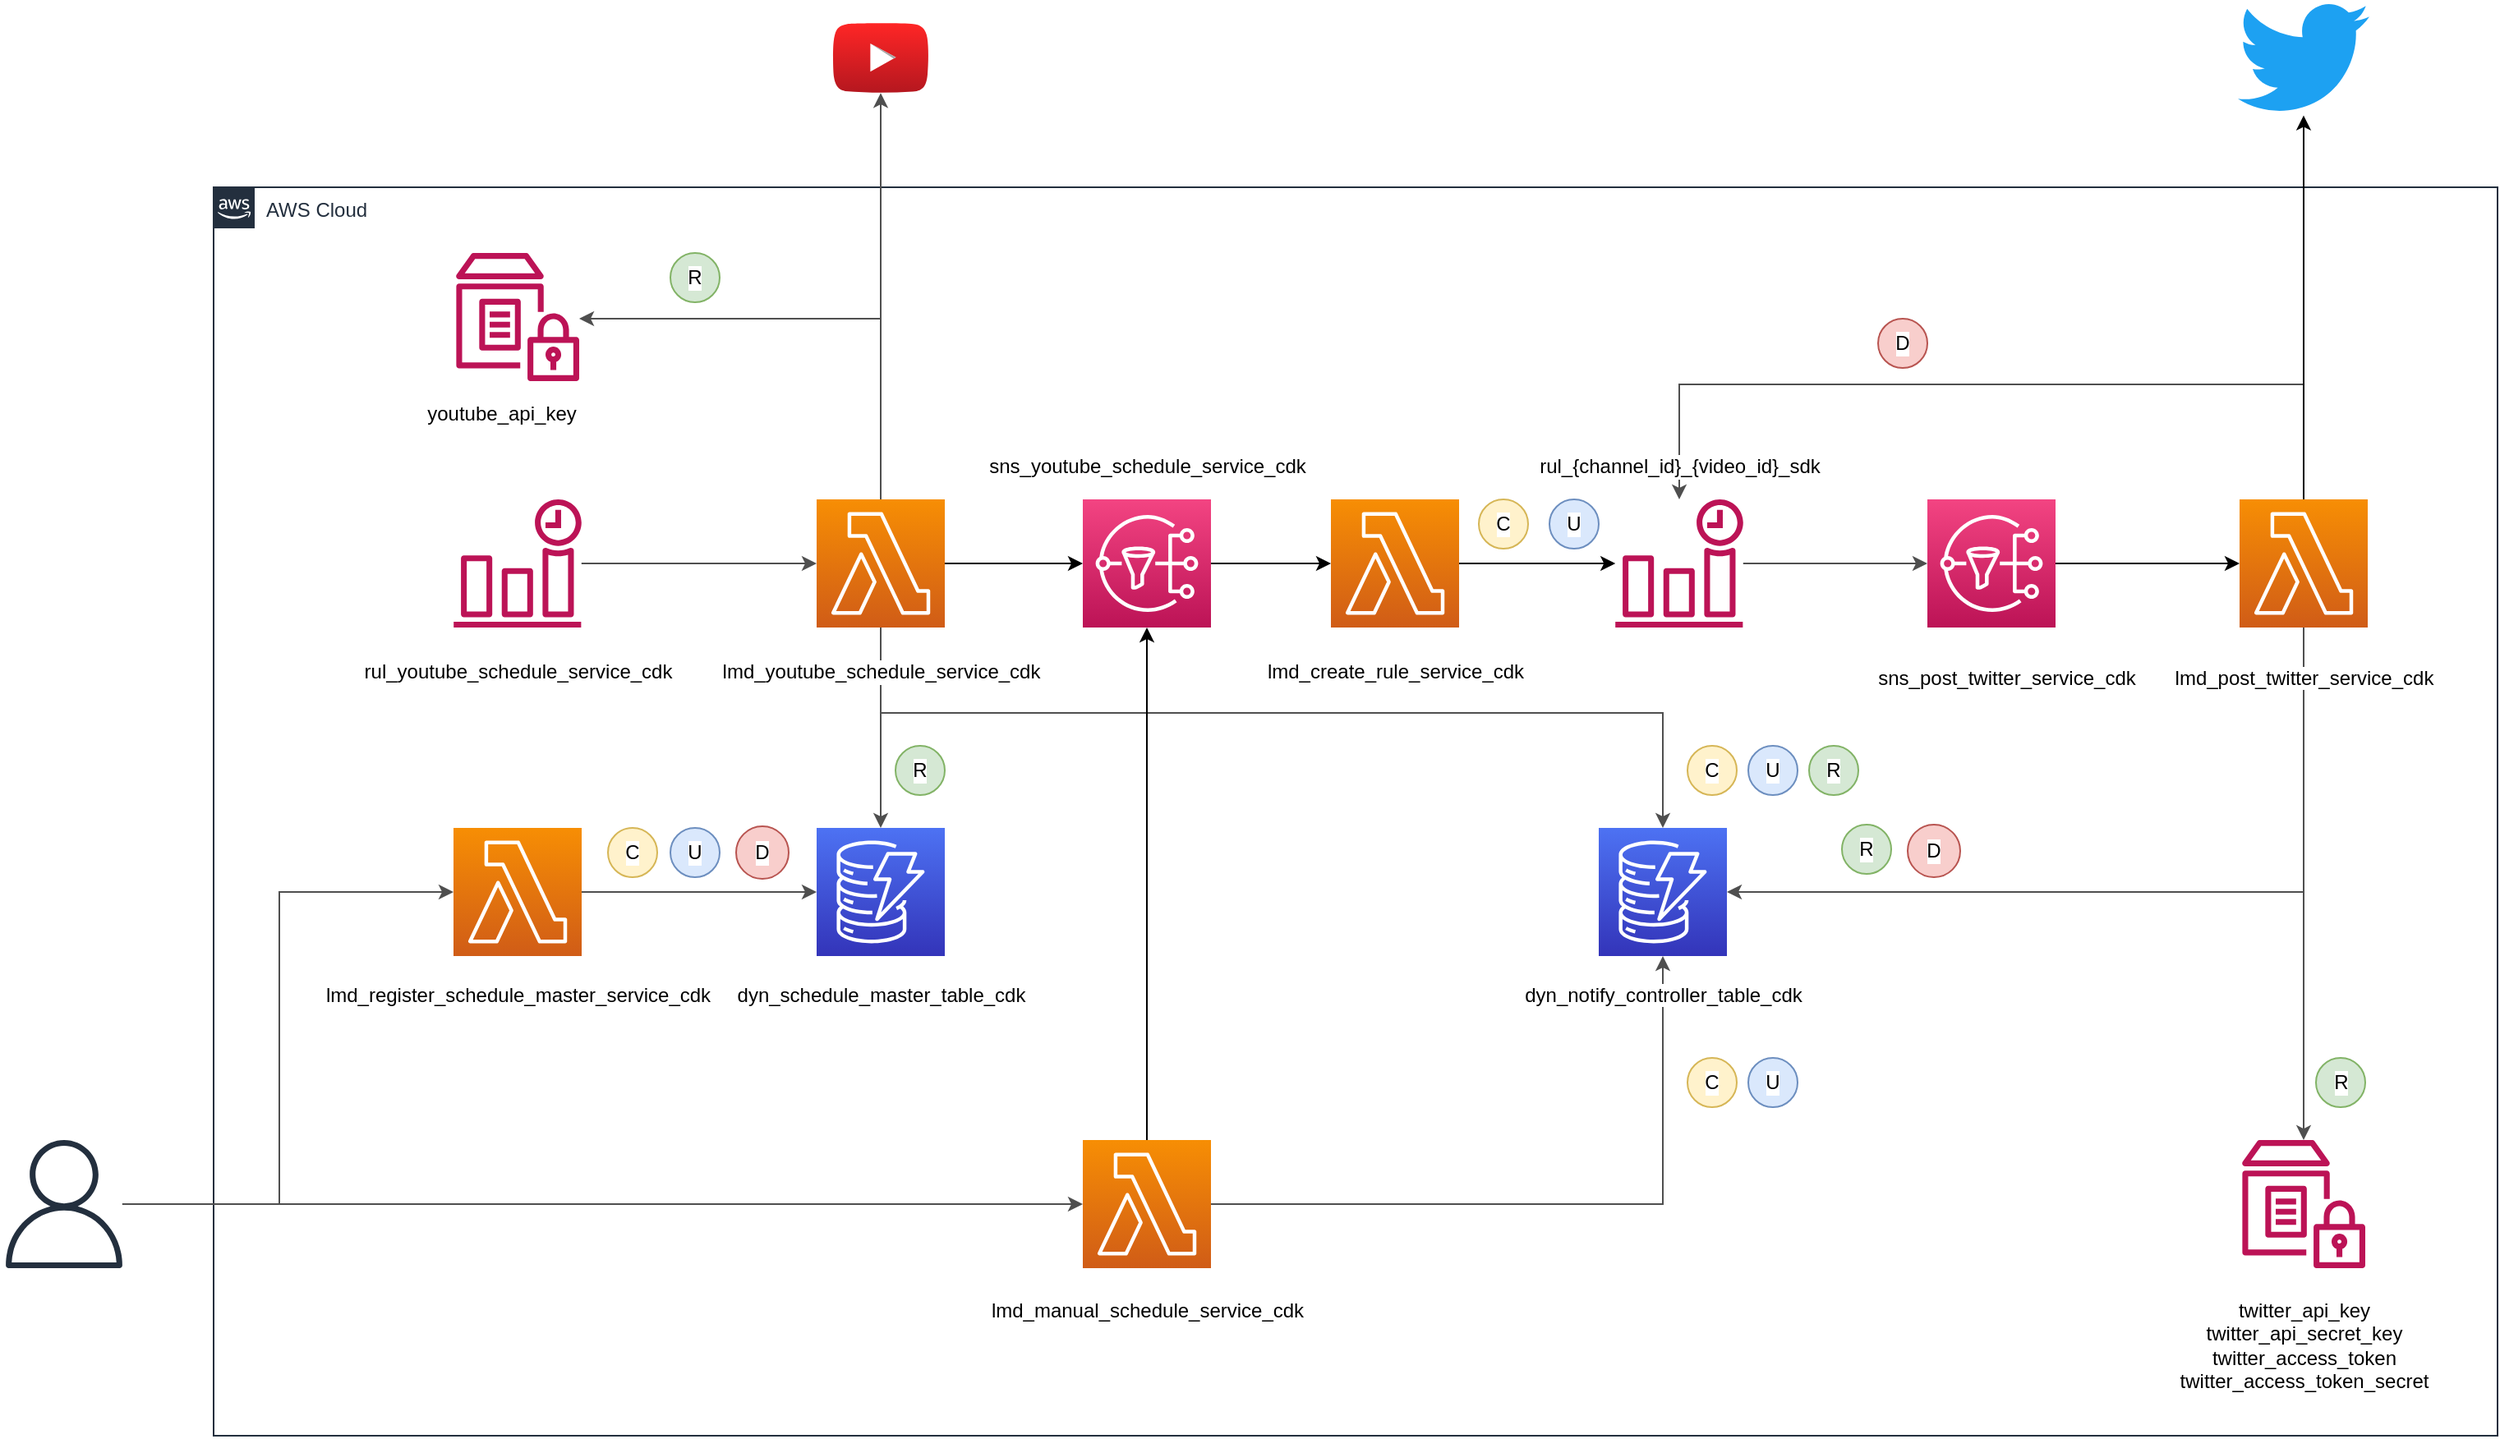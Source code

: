 <mxfile pages="1">
    <diagram id="9Kj1DvCb_Osgrf3cXfXj" name="Page-1">
        <mxGraphModel dx="1735" dy="903" grid="0" gridSize="10" guides="1" tooltips="1" connect="1" arrows="1" fold="1" page="1" pageScale="1" pageWidth="1600" pageHeight="900" background="#FFFFFF" math="0" shadow="0">
            <root>
                <mxCell id="0"/>
                <mxCell id="1" parent="0"/>
                <mxCell id="Mp6nSETJtWcOPBxeQtIm-13" value="AWS Cloud" style="points=[[0,0],[0.25,0],[0.5,0],[0.75,0],[1,0],[1,0.25],[1,0.5],[1,0.75],[1,1],[0.75,1],[0.5,1],[0.25,1],[0,1],[0,0.75],[0,0.5],[0,0.25]];outlineConnect=0;gradientColor=none;html=1;whiteSpace=wrap;fontSize=12;fontStyle=0;shape=mxgraph.aws4.group;grIcon=mxgraph.aws4.group_aws_cloud_alt;strokeColor=#232F3E;verticalAlign=top;align=left;spacingLeft=30;fontColor=#232F3E;dashed=0;fillColor=none;" parent="1" vertex="1">
                    <mxGeometry x="160" y="130" width="1390" height="760" as="geometry"/>
                </mxCell>
                <mxCell id="Mp6nSETJtWcOPBxeQtIm-1" value="" style="outlineConnect=0;fontColor=#232F3E;gradientColor=#4D72F3;gradientDirection=north;fillColor=#3334B9;strokeColor=#ffffff;dashed=0;verticalLabelPosition=bottom;verticalAlign=top;align=center;html=1;fontSize=12;fontStyle=0;aspect=fixed;shape=mxgraph.aws4.resourceIcon;resIcon=mxgraph.aws4.dynamodb;" parent="1" vertex="1">
                    <mxGeometry x="1003" y="520" width="78" height="78" as="geometry"/>
                </mxCell>
                <mxCell id="Mp6nSETJtWcOPBxeQtIm-3" value="" style="outlineConnect=0;fontColor=#232F3E;gradientColor=#4D72F3;gradientDirection=north;fillColor=#3334B9;strokeColor=#ffffff;dashed=0;verticalLabelPosition=bottom;verticalAlign=top;align=center;html=1;fontSize=12;fontStyle=0;aspect=fixed;shape=mxgraph.aws4.resourceIcon;resIcon=mxgraph.aws4.dynamodb;" parent="1" vertex="1">
                    <mxGeometry x="527" y="520" width="78" height="78" as="geometry"/>
                </mxCell>
                <mxCell id="Mp6nSETJtWcOPBxeQtIm-12" style="edgeStyle=orthogonalEdgeStyle;rounded=0;orthogonalLoop=1;jettySize=auto;html=1;strokeColor=#4F4F4F;" parent="1" source="Mp6nSETJtWcOPBxeQtIm-4" target="Mp6nSETJtWcOPBxeQtIm-3" edge="1">
                    <mxGeometry relative="1" as="geometry"/>
                </mxCell>
                <mxCell id="Mp6nSETJtWcOPBxeQtIm-14" style="edgeStyle=orthogonalEdgeStyle;rounded=0;orthogonalLoop=1;jettySize=auto;html=1;strokeColor=#4F4F4F;" parent="1" source="Mp6nSETJtWcOPBxeQtIm-4" target="Mp6nSETJtWcOPBxeQtIm-1" edge="1">
                    <mxGeometry relative="1" as="geometry">
                        <Array as="points">
                            <mxPoint x="629" y="450"/>
                            <mxPoint x="829" y="450"/>
                        </Array>
                    </mxGeometry>
                </mxCell>
                <mxCell id="Mp6nSETJtWcOPBxeQtIm-17" value="" style="edgeStyle=orthogonalEdgeStyle;rounded=0;orthogonalLoop=1;jettySize=auto;html=1;strokeColor=#4F4F4F;" parent="1" source="Mp6nSETJtWcOPBxeQtIm-4" target="Mp6nSETJtWcOPBxeQtIm-15" edge="1">
                    <mxGeometry relative="1" as="geometry">
                        <mxPoint x="566" y="160" as="targetPoint"/>
                    </mxGeometry>
                </mxCell>
                <mxCell id="Mp6nSETJtWcOPBxeQtIm-76" style="edgeStyle=orthogonalEdgeStyle;rounded=0;orthogonalLoop=1;jettySize=auto;html=1;strokeColor=#4F4F4F;" parent="1" source="Mp6nSETJtWcOPBxeQtIm-4" target="Mp6nSETJtWcOPBxeQtIm-75" edge="1">
                    <mxGeometry relative="1" as="geometry">
                        <Array as="points">
                            <mxPoint x="566" y="210"/>
                        </Array>
                    </mxGeometry>
                </mxCell>
                <mxCell id="AKmsXylE_QyVyKZ4LMGY-3" style="edgeStyle=orthogonalEdgeStyle;rounded=0;orthogonalLoop=1;jettySize=auto;html=1;strokeColor=#000000;" parent="1" source="Mp6nSETJtWcOPBxeQtIm-4" target="AKmsXylE_QyVyKZ4LMGY-1" edge="1">
                    <mxGeometry relative="1" as="geometry"/>
                </mxCell>
                <mxCell id="Mp6nSETJtWcOPBxeQtIm-4" value="" style="outlineConnect=0;fontColor=#232F3E;gradientColor=#F78E04;gradientDirection=north;fillColor=#D05C17;strokeColor=#ffffff;dashed=0;verticalLabelPosition=bottom;verticalAlign=top;align=center;html=1;fontSize=12;fontStyle=0;aspect=fixed;shape=mxgraph.aws4.resourceIcon;resIcon=mxgraph.aws4.lambda;" parent="1" vertex="1">
                    <mxGeometry x="527" y="320" width="78" height="78" as="geometry"/>
                </mxCell>
                <mxCell id="Mp6nSETJtWcOPBxeQtIm-26" style="edgeStyle=orthogonalEdgeStyle;rounded=0;orthogonalLoop=1;jettySize=auto;html=1;strokeColor=#4F4F4F;" parent="1" source="Mp6nSETJtWcOPBxeQtIm-6" target="Mp6nSETJtWcOPBxeQtIm-1" edge="1">
                    <mxGeometry relative="1" as="geometry">
                        <Array as="points">
                            <mxPoint x="1432" y="559"/>
                        </Array>
                    </mxGeometry>
                </mxCell>
                <mxCell id="Mp6nSETJtWcOPBxeQtIm-41" style="edgeStyle=orthogonalEdgeStyle;rounded=0;orthogonalLoop=1;jettySize=auto;html=1;strokeColor=#4F4F4F;" parent="1" source="Mp6nSETJtWcOPBxeQtIm-6" target="Mp6nSETJtWcOPBxeQtIm-18" edge="1">
                    <mxGeometry relative="1" as="geometry">
                        <Array as="points">
                            <mxPoint x="1432" y="250"/>
                            <mxPoint x="1052" y="250"/>
                        </Array>
                    </mxGeometry>
                </mxCell>
                <mxCell id="AKmsXylE_QyVyKZ4LMGY-6" style="edgeStyle=orthogonalEdgeStyle;rounded=0;orthogonalLoop=1;jettySize=auto;html=1;strokeColor=#000000;" parent="1" source="Mp6nSETJtWcOPBxeQtIm-6" target="Mp6nSETJtWcOPBxeQtIm-21" edge="1">
                    <mxGeometry relative="1" as="geometry"/>
                </mxCell>
                <mxCell id="Mp6nSETJtWcOPBxeQtIm-6" value="" style="outlineConnect=0;fontColor=#232F3E;gradientColor=#F78E04;gradientDirection=north;fillColor=#D05C17;strokeColor=#ffffff;dashed=0;verticalLabelPosition=bottom;verticalAlign=top;align=center;html=1;fontSize=12;fontStyle=0;aspect=fixed;shape=mxgraph.aws4.resourceIcon;resIcon=mxgraph.aws4.lambda;" parent="1" vertex="1">
                    <mxGeometry x="1393" y="320" width="78" height="78" as="geometry"/>
                </mxCell>
                <mxCell id="Mp6nSETJtWcOPBxeQtIm-9" style="edgeStyle=orthogonalEdgeStyle;rounded=0;orthogonalLoop=1;jettySize=auto;html=1;strokeColor=#4F4F4F;" parent="1" source="Mp6nSETJtWcOPBxeQtIm-8" target="Mp6nSETJtWcOPBxeQtIm-4" edge="1">
                    <mxGeometry relative="1" as="geometry"/>
                </mxCell>
                <mxCell id="Mp6nSETJtWcOPBxeQtIm-8" value="" style="outlineConnect=0;fontColor=#232F3E;gradientColor=none;fillColor=#BC1356;strokeColor=none;dashed=0;verticalLabelPosition=bottom;verticalAlign=top;align=center;html=1;fontSize=12;fontStyle=0;aspect=fixed;pointerEvents=1;shape=mxgraph.aws4.event_time_based;" parent="1" vertex="1">
                    <mxGeometry x="306" y="320" width="78" height="78" as="geometry"/>
                </mxCell>
                <mxCell id="Mp6nSETJtWcOPBxeQtIm-15" value="" style="dashed=0;outlineConnect=0;html=1;align=center;labelPosition=center;verticalLabelPosition=bottom;verticalAlign=top;shape=mxgraph.weblogos.youtube_2;fillColor=#FF2626;gradientColor=#B5171F" parent="1" vertex="1">
                    <mxGeometry x="536.8" y="30.0" width="58.4" height="42.6" as="geometry"/>
                </mxCell>
                <mxCell id="Mp6nSETJtWcOPBxeQtIm-27" style="edgeStyle=orthogonalEdgeStyle;rounded=0;orthogonalLoop=1;jettySize=auto;html=1;strokeColor=#4F4F4F;" parent="1" source="Mp6nSETJtWcOPBxeQtIm-18" target="3" edge="1">
                    <mxGeometry relative="1" as="geometry">
                        <mxPoint x="1193" y="359" as="targetPoint"/>
                    </mxGeometry>
                </mxCell>
                <mxCell id="Mp6nSETJtWcOPBxeQtIm-18" value="" style="outlineConnect=0;fontColor=#232F3E;gradientColor=none;fillColor=#BC1356;strokeColor=none;dashed=0;verticalLabelPosition=bottom;verticalAlign=top;align=center;html=1;fontSize=12;fontStyle=0;aspect=fixed;pointerEvents=1;shape=mxgraph.aws4.event_time_based;" parent="1" vertex="1">
                    <mxGeometry x="1013" y="320" width="78" height="78" as="geometry"/>
                </mxCell>
                <mxCell id="Mp6nSETJtWcOPBxeQtIm-21" value="" style="dashed=0;outlineConnect=0;html=1;align=center;labelPosition=center;verticalLabelPosition=bottom;verticalAlign=top;shape=mxgraph.weblogos.twitter;fillColor=#1DA1F2;strokeColor=none" parent="1" vertex="1">
                    <mxGeometry x="1392" y="16.3" width="80" height="70" as="geometry"/>
                </mxCell>
                <mxCell id="Mp6nSETJtWcOPBxeQtIm-31" style="edgeStyle=orthogonalEdgeStyle;rounded=0;orthogonalLoop=1;jettySize=auto;html=1;strokeColor=#4F4F4F;" parent="1" source="Mp6nSETJtWcOPBxeQtIm-29" target="Mp6nSETJtWcOPBxeQtIm-1" edge="1">
                    <mxGeometry relative="1" as="geometry"/>
                </mxCell>
                <mxCell id="7yaGFpNtUyp5XE1QbwC2-1" style="edgeStyle=orthogonalEdgeStyle;rounded=0;orthogonalLoop=1;jettySize=auto;html=1;strokeColor=#000000;" parent="1" source="Mp6nSETJtWcOPBxeQtIm-29" target="AKmsXylE_QyVyKZ4LMGY-1" edge="1">
                    <mxGeometry relative="1" as="geometry"/>
                </mxCell>
                <mxCell id="Mp6nSETJtWcOPBxeQtIm-29" value="" style="outlineConnect=0;fontColor=#232F3E;gradientColor=#F78E04;gradientDirection=north;fillColor=#D05C17;strokeColor=#ffffff;dashed=0;verticalLabelPosition=bottom;verticalAlign=top;align=center;html=1;fontSize=12;fontStyle=0;aspect=fixed;shape=mxgraph.aws4.resourceIcon;resIcon=mxgraph.aws4.lambda;" parent="1" vertex="1">
                    <mxGeometry x="689" y="710" width="78" height="78" as="geometry"/>
                </mxCell>
                <mxCell id="Mp6nSETJtWcOPBxeQtIm-36" value="&lt;span style=&quot;color: rgba(0 , 0 , 0 , 0) ; font-family: monospace ; font-size: 0px&quot;&gt;%3CmxGraphModel%3E%3Croot%3E%3CmxCell%20id%3D%220%22%2F%3E%3CmxCell%20id%3D%221%22%20parent%3D%220%22%2F%3E%3CmxCell%20id%3D%222%22%20value%3D%22%26lt%3Bdiv%20style%3D%26quot%3Bcolor%3A%20rgb(248%20%2C%20248%20%2C%20242)%20%3B%20background-color%3A%20rgb(39%20%2C%2040%20%2C%2034)%20%3B%20font-family%3A%20%26amp%3B%2334%3Bconsolas%26amp%3B%2334%3B%20%2C%20%26amp%3B%2334%3Bcourier%20new%26amp%3B%2334%3B%20%2C%20monospace%20%3B%20font-size%3A%2014px%20%3B%20line-height%3A%2019px%20%3B%20white-space%3A%20pre%26quot%3B%26gt%3B%26lt%3Bspan%20style%3D%26quot%3Bcolor%3A%20%23e6db74%26quot%3B%26gt%3Byoutube-schedule-service%26lt%3B%2Fspan%26gt%3B%26lt%3B%2Fdiv%26gt%3B%22%20style%3D%22text%3Bhtml%3D1%3Balign%3Dcenter%3BverticalAlign%3Dmiddle%3Bresizable%3D0%3Bpoints%3D%5B%5D%3B%3Bautosize%3D1%3B%22%20vertex%3D%221%22%20parent%3D%221%22%3E%3CmxGeometry%20x%3D%22460%22%20y%3D%22800%22%20width%3D%22200%22%20height%3D%2220%22%20as%3D%22geometry%22%2F%3E%3C%2FmxCell%3E%3C%2Froot%3E%3C%2FmxGraphModel%3E&lt;/span&gt;" style="text;html=1;align=center;verticalAlign=middle;resizable=0;points=[];;autosize=1;" parent="1" vertex="1">
                    <mxGeometry x="669" y="842" width="20" height="20" as="geometry"/>
                </mxCell>
                <mxCell id="Mp6nSETJtWcOPBxeQtIm-40" value="lmd_youtube_schedule_service_cdk" style="text;html=1;align=center;verticalAlign=middle;resizable=0;points=[];;autosize=1;labelBackgroundColor=#ffffff;fontColor=#000000;" parent="1" vertex="1">
                    <mxGeometry x="461" y="415" width="210" height="20" as="geometry"/>
                </mxCell>
                <mxCell id="Mp6nSETJtWcOPBxeQtIm-43" style="edgeStyle=orthogonalEdgeStyle;rounded=0;orthogonalLoop=1;jettySize=auto;html=1;strokeColor=#4F4F4F;" parent="1" source="Mp6nSETJtWcOPBxeQtIm-42" target="Mp6nSETJtWcOPBxeQtIm-29" edge="1">
                    <mxGeometry relative="1" as="geometry"/>
                </mxCell>
                <mxCell id="Mp6nSETJtWcOPBxeQtIm-49" style="edgeStyle=orthogonalEdgeStyle;rounded=0;orthogonalLoop=1;jettySize=auto;html=1;strokeColor=#4F4F4F;" parent="1" source="Mp6nSETJtWcOPBxeQtIm-42" target="Mp6nSETJtWcOPBxeQtIm-47" edge="1">
                    <mxGeometry relative="1" as="geometry">
                        <Array as="points">
                            <mxPoint x="200" y="749"/>
                            <mxPoint x="200" y="559"/>
                        </Array>
                    </mxGeometry>
                </mxCell>
                <mxCell id="Mp6nSETJtWcOPBxeQtIm-42" value="" style="outlineConnect=0;fontColor=#232F3E;gradientColor=none;fillColor=#232F3E;strokeColor=none;dashed=0;verticalLabelPosition=bottom;verticalAlign=top;align=center;html=1;fontSize=12;fontStyle=0;aspect=fixed;pointerEvents=1;shape=mxgraph.aws4.user;labelBackgroundColor=#ffffff;" parent="1" vertex="1">
                    <mxGeometry x="30" y="710" width="78" height="78" as="geometry"/>
                </mxCell>
                <mxCell id="Mp6nSETJtWcOPBxeQtIm-78" style="edgeStyle=orthogonalEdgeStyle;rounded=0;orthogonalLoop=1;jettySize=auto;html=1;strokeColor=#4F4F4F;" parent="1" source="Mp6nSETJtWcOPBxeQtIm-44" target="Mp6nSETJtWcOPBxeQtIm-77" edge="1">
                    <mxGeometry relative="1" as="geometry"/>
                </mxCell>
                <mxCell id="Mp6nSETJtWcOPBxeQtIm-44" value="lmd_post_twitter_service_cdk" style="text;html=1;align=center;labelBackgroundColor=#ffffff;fontColor=#000000;" parent="1" vertex="1">
                    <mxGeometry x="1362" y="415" width="140" height="25" as="geometry"/>
                </mxCell>
                <mxCell id="Mp6nSETJtWcOPBxeQtIm-46" value="lmd_manual_schedule_service_cdk" style="text;html=1;align=center;labelBackgroundColor=#ffffff;fontColor=#000000;" parent="1" vertex="1">
                    <mxGeometry x="658" y="800" width="140" height="25" as="geometry"/>
                </mxCell>
                <mxCell id="Mp6nSETJtWcOPBxeQtIm-48" style="edgeStyle=orthogonalEdgeStyle;rounded=0;orthogonalLoop=1;jettySize=auto;html=1;strokeColor=#4F4F4F;" parent="1" source="Mp6nSETJtWcOPBxeQtIm-47" target="Mp6nSETJtWcOPBxeQtIm-3" edge="1">
                    <mxGeometry relative="1" as="geometry"/>
                </mxCell>
                <mxCell id="Mp6nSETJtWcOPBxeQtIm-47" value="" style="outlineConnect=0;fontColor=#232F3E;gradientColor=#F78E04;gradientDirection=north;fillColor=#D05C17;strokeColor=#ffffff;dashed=0;verticalLabelPosition=bottom;verticalAlign=top;align=center;html=1;fontSize=12;fontStyle=0;aspect=fixed;shape=mxgraph.aws4.resourceIcon;resIcon=mxgraph.aws4.lambda;" parent="1" vertex="1">
                    <mxGeometry x="306" y="520" width="78" height="78" as="geometry"/>
                </mxCell>
                <mxCell id="Mp6nSETJtWcOPBxeQtIm-50" value="dyn_schedule_master_table_cdk" style="text;html=1;align=center;labelBackgroundColor=#ffffff;fontColor=#000000;" parent="1" vertex="1">
                    <mxGeometry x="496" y="608" width="140" height="25" as="geometry"/>
                </mxCell>
                <mxCell id="Mp6nSETJtWcOPBxeQtIm-51" value="dyn_notify_controller_table_cdk" style="text;html=1;align=center;labelBackgroundColor=#ffffff;fontColor=#000000;" parent="1" vertex="1">
                    <mxGeometry x="972" y="608" width="140" height="25" as="geometry"/>
                </mxCell>
                <mxCell id="Mp6nSETJtWcOPBxeQtIm-52" value="lmd_register_schedule_master_service_cdk" style="text;html=1;align=center;labelBackgroundColor=#ffffff;fontColor=#000000;" parent="1" vertex="1">
                    <mxGeometry x="275" y="608" width="140" height="25" as="geometry"/>
                </mxCell>
                <mxCell id="Mp6nSETJtWcOPBxeQtIm-54" value="rul_youtube_schedule_service_cdk" style="text;html=1;align=center;verticalAlign=middle;resizable=0;points=[];;autosize=1;labelBackgroundColor=#ffffff;fontColor=#000000;" parent="1" vertex="1">
                    <mxGeometry x="245" y="415" width="200" height="20" as="geometry"/>
                </mxCell>
                <mxCell id="Mp6nSETJtWcOPBxeQtIm-56" value="sns_post_twitter_service_cdk" style="text;html=1;align=center;labelBackgroundColor=#ffffff;fontColor=#000000;" parent="1" vertex="1">
                    <mxGeometry x="1181" y="415" width="140" height="25" as="geometry"/>
                </mxCell>
                <mxCell id="Mp6nSETJtWcOPBxeQtIm-57" value="rul_{channel_id}_{video_id}_sdk" style="text;html=1;align=center;verticalAlign=middle;resizable=0;points=[];;autosize=1;labelBackgroundColor=#ffffff;fontColor=#000000;" parent="1" vertex="1">
                    <mxGeometry x="957" y="290" width="190" height="20" as="geometry"/>
                </mxCell>
                <mxCell id="Mp6nSETJtWcOPBxeQtIm-58" value="C" style="ellipse;whiteSpace=wrap;html=1;aspect=fixed;labelBackgroundColor=#ffffff;align=center;fillColor=#fff2cc;strokeColor=#d6b656;fontColor=#000000;" parent="1" vertex="1">
                    <mxGeometry x="400" y="520" width="30" height="30" as="geometry"/>
                </mxCell>
                <mxCell id="Mp6nSETJtWcOPBxeQtIm-59" value="R" style="ellipse;whiteSpace=wrap;html=1;aspect=fixed;labelBackgroundColor=#ffffff;align=center;fillColor=#d5e8d4;strokeColor=#82b366;fontColor=#000000;" parent="1" vertex="1">
                    <mxGeometry x="575" y="470" width="30" height="30" as="geometry"/>
                </mxCell>
                <mxCell id="Mp6nSETJtWcOPBxeQtIm-62" value="R" style="ellipse;whiteSpace=wrap;html=1;aspect=fixed;labelBackgroundColor=#ffffff;align=center;fillColor=#d5e8d4;strokeColor=#82b366;fontColor=#000000;" parent="1" vertex="1">
                    <mxGeometry x="1151" y="518" width="30" height="30" as="geometry"/>
                </mxCell>
                <mxCell id="Mp6nSETJtWcOPBxeQtIm-63" value="C" style="ellipse;whiteSpace=wrap;html=1;aspect=fixed;labelBackgroundColor=#ffffff;align=center;fillColor=#fff2cc;strokeColor=#d6b656;fontColor=#000000;" parent="1" vertex="1">
                    <mxGeometry x="930" y="320" width="30" height="30" as="geometry"/>
                </mxCell>
                <mxCell id="Mp6nSETJtWcOPBxeQtIm-64" value="D" style="ellipse;whiteSpace=wrap;html=1;aspect=fixed;labelBackgroundColor=#ffffff;align=center;fillColor=#f8cecc;strokeColor=#b85450;fontColor=#000000;" parent="1" vertex="1">
                    <mxGeometry x="1173" y="210" width="30" height="30" as="geometry"/>
                </mxCell>
                <mxCell id="Mp6nSETJtWcOPBxeQtIm-66" value="U" style="ellipse;whiteSpace=wrap;html=1;aspect=fixed;labelBackgroundColor=#ffffff;align=center;fillColor=#dae8fc;strokeColor=#6c8ebf;fontColor=#000000;" parent="1" vertex="1">
                    <mxGeometry x="973" y="320" width="30" height="30" as="geometry"/>
                </mxCell>
                <mxCell id="Mp6nSETJtWcOPBxeQtIm-67" value="D" style="ellipse;whiteSpace=wrap;html=1;aspect=fixed;labelBackgroundColor=#ffffff;align=center;fillColor=#f8cecc;strokeColor=#b85450;fontColor=#000000;" parent="1" vertex="1">
                    <mxGeometry x="1191" y="518" width="32" height="32" as="geometry"/>
                </mxCell>
                <mxCell id="Mp6nSETJtWcOPBxeQtIm-68" value="U" style="ellipse;whiteSpace=wrap;html=1;aspect=fixed;labelBackgroundColor=#ffffff;align=center;fillColor=#dae8fc;strokeColor=#6c8ebf;fontColor=#000000;" parent="1" vertex="1">
                    <mxGeometry x="438" y="520" width="30" height="30" as="geometry"/>
                </mxCell>
                <mxCell id="Mp6nSETJtWcOPBxeQtIm-69" value="D" style="ellipse;whiteSpace=wrap;html=1;aspect=fixed;labelBackgroundColor=#ffffff;align=center;fillColor=#f8cecc;strokeColor=#b85450;fontColor=#000000;" parent="1" vertex="1">
                    <mxGeometry x="478" y="519" width="32" height="32" as="geometry"/>
                </mxCell>
                <mxCell id="Mp6nSETJtWcOPBxeQtIm-70" value="C" style="ellipse;whiteSpace=wrap;html=1;aspect=fixed;labelBackgroundColor=#ffffff;align=center;fillColor=#fff2cc;strokeColor=#d6b656;fontColor=#000000;" parent="1" vertex="1">
                    <mxGeometry x="1057" y="660" width="30" height="30" as="geometry"/>
                </mxCell>
                <mxCell id="Mp6nSETJtWcOPBxeQtIm-71" value="U" style="ellipse;whiteSpace=wrap;html=1;aspect=fixed;labelBackgroundColor=#ffffff;align=center;fillColor=#dae8fc;strokeColor=#6c8ebf;fontColor=#000000;" parent="1" vertex="1">
                    <mxGeometry x="1094" y="660" width="30" height="30" as="geometry"/>
                </mxCell>
                <mxCell id="Mp6nSETJtWcOPBxeQtIm-74" value="R" style="ellipse;whiteSpace=wrap;html=1;aspect=fixed;labelBackgroundColor=#ffffff;align=center;fillColor=#d5e8d4;strokeColor=#82b366;fontColor=#000000;" parent="1" vertex="1">
                    <mxGeometry x="438" y="170" width="30" height="30" as="geometry"/>
                </mxCell>
                <mxCell id="Mp6nSETJtWcOPBxeQtIm-75" value="" style="outlineConnect=0;fontColor=#232F3E;gradientColor=none;fillColor=#BC1356;strokeColor=none;dashed=0;verticalLabelPosition=bottom;verticalAlign=top;align=center;html=1;fontSize=12;fontStyle=0;aspect=fixed;pointerEvents=1;shape=mxgraph.aws4.parameter_store;labelBackgroundColor=#ffffff;" parent="1" vertex="1">
                    <mxGeometry x="307.5" y="170" width="75" height="78" as="geometry"/>
                </mxCell>
                <mxCell id="Mp6nSETJtWcOPBxeQtIm-77" value="" style="outlineConnect=0;fontColor=#232F3E;gradientColor=none;fillColor=#BC1356;strokeColor=none;dashed=0;verticalLabelPosition=bottom;verticalAlign=top;align=center;html=1;fontSize=12;fontStyle=0;aspect=fixed;pointerEvents=1;shape=mxgraph.aws4.parameter_store;labelBackgroundColor=#ffffff;" parent="1" vertex="1">
                    <mxGeometry x="1394.5" y="710" width="75" height="78" as="geometry"/>
                </mxCell>
                <mxCell id="Mp6nSETJtWcOPBxeQtIm-79" value="youtube_api_key" style="text;html=1;align=center;verticalAlign=middle;resizable=0;points=[];;autosize=1;labelBackgroundColor=#ffffff;fontColor=#000000;" parent="1" vertex="1">
                    <mxGeometry x="280" y="258" width="110" height="20" as="geometry"/>
                </mxCell>
                <mxCell id="Mp6nSETJtWcOPBxeQtIm-80" value="&lt;div&gt;twitter_api_key&lt;/div&gt;&lt;div&gt;twitter_api_secret_key&lt;/div&gt;&lt;div&gt;twitter_access_token&lt;/div&gt;&lt;div&gt;twitter_access_token_secret&lt;/div&gt;" style="text;html=1;align=center;labelBackgroundColor=#ffffff;fontColor=#000000;" parent="1" vertex="1">
                    <mxGeometry x="1337.5" y="800" width="189" height="70" as="geometry"/>
                </mxCell>
                <mxCell id="Mp6nSETJtWcOPBxeQtIm-81" value="R" style="ellipse;whiteSpace=wrap;html=1;aspect=fixed;labelBackgroundColor=#ffffff;align=center;fillColor=#d5e8d4;strokeColor=#82b366;fontColor=#000000;" parent="1" vertex="1">
                    <mxGeometry x="1439.5" y="660" width="30" height="30" as="geometry"/>
                </mxCell>
                <mxCell id="Mp6nSETJtWcOPBxeQtIm-82" value="C" style="ellipse;whiteSpace=wrap;html=1;aspect=fixed;labelBackgroundColor=#ffffff;align=center;fillColor=#fff2cc;strokeColor=#d6b656;fontColor=#000000;" parent="1" vertex="1">
                    <mxGeometry x="1057" y="470" width="30" height="30" as="geometry"/>
                </mxCell>
                <mxCell id="Mp6nSETJtWcOPBxeQtIm-83" value="U" style="ellipse;whiteSpace=wrap;html=1;aspect=fixed;labelBackgroundColor=#ffffff;align=center;fillColor=#dae8fc;strokeColor=#6c8ebf;fontColor=#000000;" parent="1" vertex="1">
                    <mxGeometry x="1094" y="470" width="30" height="30" as="geometry"/>
                </mxCell>
                <mxCell id="AKmsXylE_QyVyKZ4LMGY-4" style="edgeStyle=orthogonalEdgeStyle;rounded=0;orthogonalLoop=1;jettySize=auto;html=1;strokeColor=#000000;" parent="1" source="AKmsXylE_QyVyKZ4LMGY-1" target="AKmsXylE_QyVyKZ4LMGY-2" edge="1">
                    <mxGeometry relative="1" as="geometry"/>
                </mxCell>
                <mxCell id="AKmsXylE_QyVyKZ4LMGY-1" value="" style="outlineConnect=0;fontColor=#232F3E;gradientColor=#F34482;gradientDirection=north;fillColor=#BC1356;strokeColor=#ffffff;dashed=0;verticalLabelPosition=bottom;verticalAlign=top;align=center;html=1;fontSize=12;fontStyle=0;aspect=fixed;shape=mxgraph.aws4.resourceIcon;resIcon=mxgraph.aws4.sns;" parent="1" vertex="1">
                    <mxGeometry x="689" y="320" width="78" height="78" as="geometry"/>
                </mxCell>
                <mxCell id="AKmsXylE_QyVyKZ4LMGY-5" style="edgeStyle=orthogonalEdgeStyle;rounded=0;orthogonalLoop=1;jettySize=auto;html=1;strokeColor=#000000;" parent="1" source="AKmsXylE_QyVyKZ4LMGY-2" target="Mp6nSETJtWcOPBxeQtIm-18" edge="1">
                    <mxGeometry relative="1" as="geometry"/>
                </mxCell>
                <mxCell id="AKmsXylE_QyVyKZ4LMGY-2" value="" style="outlineConnect=0;fontColor=#232F3E;gradientColor=#F78E04;gradientDirection=north;fillColor=#D05C17;strokeColor=#ffffff;dashed=0;verticalLabelPosition=bottom;verticalAlign=top;align=center;html=1;fontSize=12;fontStyle=0;aspect=fixed;shape=mxgraph.aws4.resourceIcon;resIcon=mxgraph.aws4.lambda;" parent="1" vertex="1">
                    <mxGeometry x="840" y="320" width="78" height="78" as="geometry"/>
                </mxCell>
                <mxCell id="AKmsXylE_QyVyKZ4LMGY-7" value="sns_youtube_schedule_service_cdk" style="text;html=1;align=center;verticalAlign=middle;resizable=0;points=[];;autosize=1;labelBackgroundColor=#ffffff;fontColor=#000000;" parent="1" vertex="1">
                    <mxGeometry x="623" y="290" width="210" height="20" as="geometry"/>
                </mxCell>
                <mxCell id="AKmsXylE_QyVyKZ4LMGY-9" value="lmd_create_rule_service_cdk" style="text;html=1;align=center;verticalAlign=middle;resizable=0;points=[];;autosize=1;labelBackgroundColor=#ffffff;fontColor=#000000;" parent="1" vertex="1">
                    <mxGeometry x="794" y="415" width="170" height="20" as="geometry"/>
                </mxCell>
                <mxCell id="2" value="R" style="ellipse;whiteSpace=wrap;html=1;aspect=fixed;labelBackgroundColor=#ffffff;align=center;fillColor=#d5e8d4;strokeColor=#82b366;fontColor=#000000;" parent="1" vertex="1">
                    <mxGeometry x="1131" y="470" width="30" height="30" as="geometry"/>
                </mxCell>
                <mxCell id="4" style="edgeStyle=none;html=1;strokeColor=#000000;" edge="1" parent="1" source="3" target="Mp6nSETJtWcOPBxeQtIm-6">
                    <mxGeometry relative="1" as="geometry"/>
                </mxCell>
                <mxCell id="3" value="" style="outlineConnect=0;fontColor=#232F3E;gradientColor=#F34482;gradientDirection=north;fillColor=#BC1356;strokeColor=#ffffff;dashed=0;verticalLabelPosition=bottom;verticalAlign=top;align=center;html=1;fontSize=12;fontStyle=0;aspect=fixed;shape=mxgraph.aws4.resourceIcon;resIcon=mxgraph.aws4.sns;" vertex="1" parent="1">
                    <mxGeometry x="1203" y="320" width="78" height="78" as="geometry"/>
                </mxCell>
            </root>
        </mxGraphModel>
    </diagram>
</mxfile>
